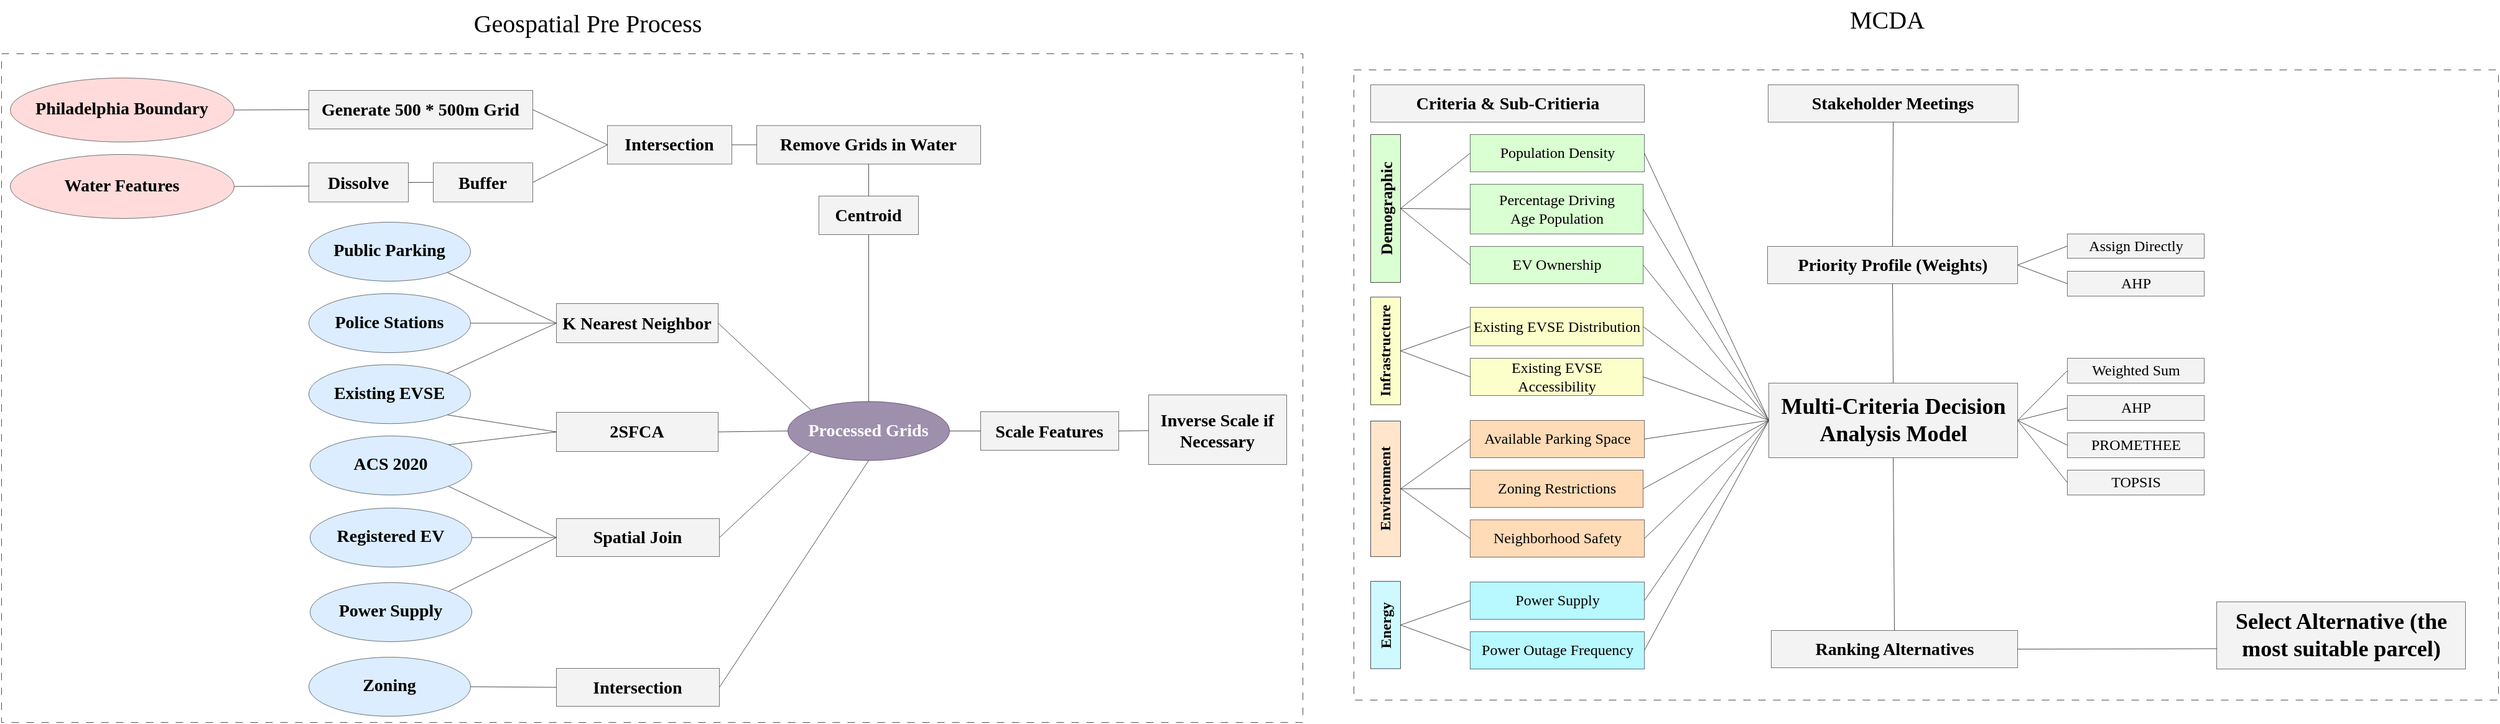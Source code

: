 <mxfile>
    <diagram id="SCJF_fBiNvNs4r8g6Ouh" name="Page-1">
        <mxGraphModel dx="1711" dy="473" grid="0" gridSize="10" guides="1" tooltips="1" connect="1" arrows="1" fold="1" page="1" pageScale="1" pageWidth="1100" pageHeight="850" background="#ffffff" math="0" shadow="0">
            <root>
                <mxCell id="0"/>
                <mxCell id="1" parent="0"/>
                <mxCell id="149" value="" style="rounded=0;whiteSpace=wrap;html=1;strokeColor=#000000;strokeWidth=0.5;fontFamily=Calibri;fontSource=https%3A%2F%2Ffonts.googleapis.com%2Fcss%3Ffamily%3DCalibri;fontSize=12;fontColor=#000000;fillColor=none;opacity=70;dashed=1;dashPattern=12 12;" parent="1" vertex="1">
                    <mxGeometry x="151" y="112" width="920" height="507" as="geometry"/>
                </mxCell>
                <mxCell id="79" value="" style="rounded=0;whiteSpace=wrap;html=1;strokeColor=#000000;strokeWidth=0.5;fontFamily=Calibri;fontSource=https%3A%2F%2Ffonts.googleapis.com%2Fcss%3Ffamily%3DCalibri;fontSize=12;fontColor=#000000;fillColor=none;opacity=70;dashed=1;dashPattern=12 12;" parent="1" vertex="1">
                    <mxGeometry x="-936" y="99" width="1046" height="538" as="geometry"/>
                </mxCell>
                <mxCell id="45" style="edgeStyle=none;html=1;exitX=1;exitY=0.5;exitDx=0;exitDy=0;entryX=0;entryY=0.5;entryDx=0;entryDy=0;strokeColor=#4D4D4D;strokeWidth=0.5;fontFamily=Calibri;fontSource=https%3A%2F%2Ffonts.googleapis.com%2Fcss%3Ffamily%3DCalibri;fontSize=12;fontColor=#000000;endArrow=none;endFill=0;" parent="1" source="2" target="35" edge="1">
                    <mxGeometry relative="1" as="geometry"/>
                </mxCell>
                <mxCell id="2" value="&lt;font color=&quot;#000000&quot;&gt;Population Density&lt;/font&gt;" style="rounded=0;whiteSpace=wrap;html=1;fillColor=#caffbf;strokeColor=#36393d;strokeWidth=0.5;opacity=70;fontFamily=Calibri;fontSource=https%3A%2F%2Ffonts.googleapis.com%2Fcss%3Ffamily%3DCalibri;" parent="1" vertex="1">
                    <mxGeometry x="244.5" y="164" width="140" height="30" as="geometry"/>
                </mxCell>
                <mxCell id="51" style="edgeStyle=none;html=1;exitX=1;exitY=0.5;exitDx=0;exitDy=0;entryX=0;entryY=0.5;entryDx=0;entryDy=0;strokeColor=#4D4D4D;strokeWidth=0.5;fontFamily=Calibri;fontSource=https%3A%2F%2Ffonts.googleapis.com%2Fcss%3Ffamily%3DCalibri;fontSize=12;fontColor=#000000;endArrow=none;endFill=0;" parent="1" source="8" target="35" edge="1">
                    <mxGeometry relative="1" as="geometry"/>
                </mxCell>
                <mxCell id="8" value="&lt;font color=&quot;#000000&quot;&gt;Available Parking Space&lt;/font&gt;" style="rounded=0;whiteSpace=wrap;html=1;fillColor=#FFCC99;strokeColor=#36393d;fontFamily=Calibri;fontSource=https%3A%2F%2Ffonts.googleapis.com%2Fcss%3Ffamily%3DCalibri;opacity=70;strokeWidth=0.5;" parent="1" vertex="1">
                    <mxGeometry x="244.5" y="394" width="140" height="30" as="geometry"/>
                </mxCell>
                <mxCell id="49" style="edgeStyle=none;html=1;exitX=1;exitY=0.5;exitDx=0;exitDy=0;entryX=0;entryY=0.5;entryDx=0;entryDy=0;strokeColor=#4D4D4D;strokeWidth=0.5;fontFamily=Calibri;fontSource=https%3A%2F%2Ffonts.googleapis.com%2Fcss%3Ffamily%3DCalibri;fontSize=12;fontColor=#000000;endArrow=none;endFill=0;" parent="1" source="9" target="35" edge="1">
                    <mxGeometry relative="1" as="geometry"/>
                </mxCell>
                <mxCell id="9" value="&lt;font color=&quot;#000000&quot;&gt;Existing EVSE Distribution&lt;/font&gt;" style="rounded=0;whiteSpace=wrap;html=1;fillColor=#fdffb6;strokeColor=#36393d;fontFamily=Calibri;opacity=70;fontSource=https%3A%2F%2Ffonts.googleapis.com%2Fcss%3Ffamily%3DCalibri;strokeWidth=0.5;" parent="1" vertex="1">
                    <mxGeometry x="244.5" y="303" width="139" height="31" as="geometry"/>
                </mxCell>
                <mxCell id="56" style="edgeStyle=none;html=1;exitX=1;exitY=0.5;exitDx=0;exitDy=0;entryX=0;entryY=0.5;entryDx=0;entryDy=0;strokeColor=#4D4D4D;strokeWidth=0.5;fontFamily=Calibri;fontSource=https%3A%2F%2Ffonts.googleapis.com%2Fcss%3Ffamily%3DCalibri;fontSize=12;fontColor=#000000;endArrow=none;endFill=0;" parent="1" source="10" target="35" edge="1">
                    <mxGeometry relative="1" as="geometry"/>
                </mxCell>
                <mxCell id="10" value="&lt;font color=&quot;#000000&quot;&gt;Power Supply&lt;/font&gt;" style="rounded=0;whiteSpace=wrap;html=1;fillColor=#9bf6ff;strokeColor=#36393d;opacity=70;strokeWidth=0.5;fontFamily=Calibri;fontSource=https%3A%2F%2Ffonts.googleapis.com%2Fcss%3Ffamily%3DCalibri;" parent="1" vertex="1">
                    <mxGeometry x="244.5" y="524" width="140" height="30" as="geometry"/>
                </mxCell>
                <mxCell id="26" style="edgeStyle=none;html=1;exitX=0;exitY=0.5;exitDx=0;exitDy=0;strokeColor=#4D4D4D;strokeWidth=0.5;fontFamily=Calibri;fontSource=https%3A%2F%2Ffonts.googleapis.com%2Fcss%3Ffamily%3DCalibri;fontSize=12;fontColor=#000000;endArrow=none;endFill=0;entryX=0.5;entryY=1;entryDx=0;entryDy=0;" parent="1" source="11" target="21" edge="1">
                    <mxGeometry relative="1" as="geometry">
                        <mxPoint x="188.937" y="224.143" as="targetPoint"/>
                    </mxGeometry>
                </mxCell>
                <mxCell id="46" style="edgeStyle=none;html=1;exitX=1;exitY=0.5;exitDx=0;exitDy=0;strokeColor=#4D4D4D;strokeWidth=0.5;fontFamily=Calibri;fontSource=https%3A%2F%2Ffonts.googleapis.com%2Fcss%3Ffamily%3DCalibri;fontSize=12;fontColor=#000000;endArrow=none;endFill=0;" parent="1" source="11" edge="1">
                    <mxGeometry relative="1" as="geometry">
                        <mxPoint x="484.371" y="393.538" as="targetPoint"/>
                    </mxGeometry>
                </mxCell>
                <mxCell id="11" value="&lt;font color=&quot;#000000&quot;&gt;Percentage Driving&lt;br&gt;Age Population&lt;br&gt;&lt;/font&gt;" style="rounded=0;whiteSpace=wrap;html=1;fillColor=#caffbf;strokeColor=#36393d;fontFamily=Calibri;fontSource=https%3A%2F%2Ffonts.googleapis.com%2Fcss%3Ffamily%3DCalibri;opacity=70;strokeWidth=0.5;" parent="1" vertex="1">
                    <mxGeometry x="244.5" y="204" width="139" height="40" as="geometry"/>
                </mxCell>
                <mxCell id="29" style="edgeStyle=none;html=1;exitX=0;exitY=0.5;exitDx=0;exitDy=0;entryX=0.5;entryY=1;entryDx=0;entryDy=0;strokeColor=#4D4D4D;strokeWidth=0.5;fontFamily=Calibri;fontSource=https%3A%2F%2Ffonts.googleapis.com%2Fcss%3Ffamily%3DCalibri;fontSize=12;fontColor=#000000;endArrow=none;endFill=0;" parent="1" source="12" target="22" edge="1">
                    <mxGeometry relative="1" as="geometry"/>
                </mxCell>
                <mxCell id="50" style="edgeStyle=none;html=1;exitX=1;exitY=0.5;exitDx=0;exitDy=0;strokeColor=#4D4D4D;strokeWidth=0.5;fontFamily=Calibri;fontSource=https%3A%2F%2Ffonts.googleapis.com%2Fcss%3Ffamily%3DCalibri;fontSize=12;fontColor=#000000;endArrow=none;endFill=0;" parent="1" source="12" edge="1">
                    <mxGeometry relative="1" as="geometry">
                        <mxPoint x="483.981" y="393.682" as="targetPoint"/>
                    </mxGeometry>
                </mxCell>
                <mxCell id="12" value="&lt;font color=&quot;#000000&quot;&gt;Existing EVSE Accessibility&lt;/font&gt;" style="rounded=0;whiteSpace=wrap;html=1;fillColor=#fdffb6;strokeColor=#36393d;opacity=70;fontFamily=Calibri;fontSource=https%3A%2F%2Ffonts.googleapis.com%2Fcss%3Ffamily%3DCalibri;strokeWidth=0.5;" parent="1" vertex="1">
                    <mxGeometry x="244.5" y="344" width="139" height="30" as="geometry"/>
                </mxCell>
                <mxCell id="47" style="edgeStyle=none;html=1;exitX=1;exitY=0.5;exitDx=0;exitDy=0;entryX=0;entryY=0.5;entryDx=0;entryDy=0;strokeColor=#4D4D4D;strokeWidth=0.5;fontFamily=Calibri;fontSource=https%3A%2F%2Ffonts.googleapis.com%2Fcss%3Ffamily%3DCalibri;fontSize=12;fontColor=#000000;endArrow=none;endFill=0;" parent="1" source="13" target="35" edge="1">
                    <mxGeometry relative="1" as="geometry"/>
                </mxCell>
                <mxCell id="13" value="&lt;font color=&quot;#000000&quot;&gt;EV Ownership&lt;/font&gt;" style="rounded=0;whiteSpace=wrap;html=1;fillColor=#caffbf;strokeColor=#36393d;fontFamily=Calibri;opacity=70;strokeWidth=0.5;fontSource=https%3A%2F%2Ffonts.googleapis.com%2Fcss%3Ffamily%3DCalibri;" parent="1" vertex="1">
                    <mxGeometry x="244.5" y="254" width="139" height="30" as="geometry"/>
                </mxCell>
                <mxCell id="31" style="edgeStyle=none;html=1;exitX=0;exitY=0.5;exitDx=0;exitDy=0;strokeColor=#4D4D4D;strokeWidth=0.5;fontFamily=Calibri;fontSource=https%3A%2F%2Ffonts.googleapis.com%2Fcss%3Ffamily%3DCalibri;fontSize=12;fontColor=#000000;endArrow=none;endFill=0;entryX=0.5;entryY=1;entryDx=0;entryDy=0;" parent="1" source="14" target="23" edge="1">
                    <mxGeometry relative="1" as="geometry">
                        <mxPoint x="190.5" y="449" as="targetPoint"/>
                    </mxGeometry>
                </mxCell>
                <mxCell id="53" style="edgeStyle=none;html=1;exitX=1;exitY=0.5;exitDx=0;exitDy=0;entryX=0;entryY=0.5;entryDx=0;entryDy=0;strokeColor=#4D4D4D;strokeWidth=0.5;fontFamily=Calibri;fontSource=https%3A%2F%2Ffonts.googleapis.com%2Fcss%3Ffamily%3DCalibri;fontSize=12;fontColor=#000000;endArrow=none;endFill=0;" parent="1" source="14" target="35" edge="1">
                    <mxGeometry relative="1" as="geometry"/>
                </mxCell>
                <mxCell id="14" value="&lt;font color=&quot;#000000&quot;&gt;Zoning Restrictions&lt;/font&gt;" style="rounded=0;whiteSpace=wrap;html=1;fillColor=#ffcc99;strokeColor=#36393d;opacity=70;fontFamily=Calibri;fontSource=https%3A%2F%2Ffonts.googleapis.com%2Fcss%3Ffamily%3DCalibri;strokeWidth=0.5;" parent="1" vertex="1">
                    <mxGeometry x="244.5" y="434" width="139" height="30" as="geometry"/>
                </mxCell>
                <mxCell id="32" style="edgeStyle=none;html=1;exitX=0;exitY=0.5;exitDx=0;exitDy=0;strokeColor=#4D4D4D;strokeWidth=0.5;fontFamily=Calibri;fontSource=https%3A%2F%2Ffonts.googleapis.com%2Fcss%3Ffamily%3DCalibri;fontSize=12;fontColor=#000000;endArrow=none;endFill=0;" parent="1" source="15" edge="1">
                    <mxGeometry relative="1" as="geometry">
                        <mxPoint x="188.643" y="448.834" as="targetPoint"/>
                    </mxGeometry>
                </mxCell>
                <mxCell id="55" style="edgeStyle=none;html=1;exitX=1;exitY=0.5;exitDx=0;exitDy=0;entryX=0;entryY=0.5;entryDx=0;entryDy=0;strokeColor=#4D4D4D;strokeWidth=0.5;fontFamily=Calibri;fontSource=https%3A%2F%2Ffonts.googleapis.com%2Fcss%3Ffamily%3DCalibri;fontSize=12;fontColor=#000000;endArrow=none;endFill=0;" parent="1" source="15" target="35" edge="1">
                    <mxGeometry relative="1" as="geometry"/>
                </mxCell>
                <mxCell id="15" value="&lt;font color=&quot;#000000&quot;&gt;Neighborhood Safety&lt;/font&gt;" style="rounded=0;whiteSpace=wrap;html=1;fillColor=#ffcc99;strokeColor=#36393d;opacity=70;fontFamily=Calibri;fontSource=https%3A%2F%2Ffonts.googleapis.com%2Fcss%3Ffamily%3DCalibri;strokeWidth=0.5;" parent="1" vertex="1">
                    <mxGeometry x="244.5" y="474" width="140" height="30" as="geometry"/>
                </mxCell>
                <mxCell id="34" style="edgeStyle=none;html=1;exitX=0;exitY=0.5;exitDx=0;exitDy=0;entryX=0.5;entryY=1;entryDx=0;entryDy=0;strokeColor=#4D4D4D;strokeWidth=0.5;fontFamily=Calibri;fontSource=https%3A%2F%2Ffonts.googleapis.com%2Fcss%3Ffamily%3DCalibri;fontSize=12;fontColor=#000000;endArrow=none;endFill=0;" parent="1" source="16" target="24" edge="1">
                    <mxGeometry relative="1" as="geometry"/>
                </mxCell>
                <mxCell id="57" style="edgeStyle=none;html=1;exitX=1;exitY=0.5;exitDx=0;exitDy=0;entryX=0;entryY=0.5;entryDx=0;entryDy=0;strokeColor=#4D4D4D;strokeWidth=0.5;fontFamily=Calibri;fontSource=https%3A%2F%2Ffonts.googleapis.com%2Fcss%3Ffamily%3DCalibri;fontSize=12;fontColor=#000000;endArrow=none;endFill=0;" parent="1" source="16" target="35" edge="1">
                    <mxGeometry relative="1" as="geometry"/>
                </mxCell>
                <mxCell id="16" value="&lt;font color=&quot;#000000&quot;&gt;Power Outage Frequency&lt;/font&gt;" style="rounded=0;whiteSpace=wrap;html=1;fillColor=#9bf6ff;strokeColor=#36393d;opacity=70;strokeWidth=0.5;fontFamily=Calibri;fontSource=https%3A%2F%2Ffonts.googleapis.com%2Fcss%3Ffamily%3DCalibri;" parent="1" vertex="1">
                    <mxGeometry x="244.5" y="564" width="140" height="30" as="geometry"/>
                </mxCell>
                <mxCell id="25" style="edgeStyle=none;html=1;entryX=0;entryY=0.5;entryDx=0;entryDy=0;strokeColor=#4D4D4D;fontFamily=Calibri;fontSource=https%3A%2F%2Ffonts.googleapis.com%2Fcss%3Ffamily%3DCalibri;fontSize=12;fontColor=#000000;endArrow=none;endFill=0;strokeWidth=0.5;exitX=0.5;exitY=1;exitDx=0;exitDy=0;" parent="1" source="21" target="2" edge="1">
                    <mxGeometry relative="1" as="geometry"/>
                </mxCell>
                <mxCell id="27" style="edgeStyle=none;html=1;exitX=0.5;exitY=1;exitDx=0;exitDy=0;entryX=0;entryY=0.5;entryDx=0;entryDy=0;strokeColor=#4D4D4D;strokeWidth=0.5;fontFamily=Calibri;fontSource=https%3A%2F%2Ffonts.googleapis.com%2Fcss%3Ffamily%3DCalibri;fontSize=12;fontColor=#000000;endArrow=none;endFill=0;" parent="1" source="21" target="13" edge="1">
                    <mxGeometry relative="1" as="geometry"/>
                </mxCell>
                <mxCell id="21" value="&lt;h4&gt;Demographic&lt;/h4&gt;" style="rounded=0;whiteSpace=wrap;html=1;strokeColor=#000000;strokeWidth=0.5;fontFamily=Calibri;fontSource=https%3A%2F%2Ffonts.googleapis.com%2Fcss%3Ffamily%3DCalibri;fontColor=#000000;fillColor=#CAFFBF;opacity=70;fontStyle=1;fontSize=13;rotation=-90;" parent="1" vertex="1">
                    <mxGeometry x="117" y="211.5" width="119" height="24" as="geometry"/>
                </mxCell>
                <mxCell id="28" style="edgeStyle=none;html=1;exitX=0.5;exitY=1;exitDx=0;exitDy=0;entryX=0;entryY=0.5;entryDx=0;entryDy=0;strokeColor=#4D4D4D;strokeWidth=0.5;fontFamily=Calibri;fontSource=https%3A%2F%2Ffonts.googleapis.com%2Fcss%3Ffamily%3DCalibri;fontSize=12;fontColor=#000000;endArrow=none;endFill=0;" parent="1" source="22" target="9" edge="1">
                    <mxGeometry relative="1" as="geometry"/>
                </mxCell>
                <mxCell id="22" value="&lt;h4&gt;Infrastructure&lt;/h4&gt;" style="rounded=0;whiteSpace=wrap;html=1;strokeColor=#000000;strokeWidth=0.5;fontFamily=Calibri;fontSource=https%3A%2F%2Ffonts.googleapis.com%2Fcss%3Ffamily%3DCalibri;fontColor=#000000;fillColor=#FDFFB6;opacity=70;fontStyle=1;fontSize=12;rotation=-90;" parent="1" vertex="1">
                    <mxGeometry x="133.19" y="326.07" width="86.63" height="24" as="geometry"/>
                </mxCell>
                <mxCell id="30" style="edgeStyle=none;html=1;exitX=0.5;exitY=1;exitDx=0;exitDy=0;entryX=0;entryY=0.5;entryDx=0;entryDy=0;strokeColor=#4D4D4D;strokeWidth=0.5;fontFamily=Calibri;fontSource=https%3A%2F%2Ffonts.googleapis.com%2Fcss%3Ffamily%3DCalibri;fontSize=12;fontColor=#000000;endArrow=none;endFill=0;" parent="1" source="23" target="8" edge="1">
                    <mxGeometry relative="1" as="geometry"/>
                </mxCell>
                <mxCell id="23" value="&lt;h4&gt;Environment&lt;/h4&gt;" style="rounded=0;whiteSpace=wrap;html=1;strokeColor=#000000;strokeWidth=0.5;fontFamily=Calibri;fontSource=https%3A%2F%2Ffonts.googleapis.com%2Fcss%3Ffamily%3DCalibri;fontColor=#000000;fillColor=#ffdbb7;opacity=70;fontStyle=1;fontSize=12;rotation=-90;" parent="1" vertex="1">
                    <mxGeometry x="121.97" y="437.04" width="109.07" height="24" as="geometry"/>
                </mxCell>
                <mxCell id="33" style="edgeStyle=none;html=1;exitX=0.5;exitY=1;exitDx=0;exitDy=0;entryX=0;entryY=0.5;entryDx=0;entryDy=0;strokeColor=#4D4D4D;strokeWidth=0.5;fontFamily=Calibri;fontSource=https%3A%2F%2Ffonts.googleapis.com%2Fcss%3Ffamily%3DCalibri;fontSize=12;fontColor=#000000;endArrow=none;endFill=0;" parent="1" source="24" target="10" edge="1">
                    <mxGeometry relative="1" as="geometry"/>
                </mxCell>
                <mxCell id="24" value="&lt;h4&gt;Energy&lt;/h4&gt;" style="rounded=0;whiteSpace=wrap;html=1;strokeColor=#000000;strokeWidth=0.5;fontFamily=Calibri;fontSource=https%3A%2F%2Ffonts.googleapis.com%2Fcss%3Ffamily%3DCalibri;fontColor=#000000;fillColor=#b9f8ff;opacity=70;fontStyle=1;fontSize=12;rotation=-90;" parent="1" vertex="1">
                    <mxGeometry x="141.36" y="546.61" width="70.27" height="24" as="geometry"/>
                </mxCell>
                <mxCell id="64" style="edgeStyle=none;html=1;exitX=0.5;exitY=1;exitDx=0;exitDy=0;entryX=0.5;entryY=0;entryDx=0;entryDy=0;strokeColor=#4D4D4D;strokeWidth=0.5;fontFamily=Calibri;fontSource=https%3A%2F%2Ffonts.googleapis.com%2Fcss%3Ffamily%3DCalibri;fontSize=12;fontColor=#000000;endArrow=none;endFill=0;" parent="1" source="35" target="43" edge="1">
                    <mxGeometry relative="1" as="geometry"/>
                </mxCell>
                <mxCell id="67" style="edgeStyle=none;html=1;exitX=1;exitY=0.5;exitDx=0;exitDy=0;entryX=0;entryY=0.5;entryDx=0;entryDy=0;strokeColor=#4D4D4D;strokeWidth=0.5;fontFamily=Calibri;fontSource=https%3A%2F%2Ffonts.googleapis.com%2Fcss%3Ffamily%3DCalibri;fontSize=12;fontColor=#000000;endArrow=none;endFill=0;" parent="1" source="35" target="36" edge="1">
                    <mxGeometry relative="1" as="geometry"/>
                </mxCell>
                <mxCell id="35" value="&lt;h2&gt;&lt;font color=&quot;#000000&quot;&gt;&lt;b&gt;Multi-Criteria Decision Analysis Model&lt;/b&gt;&lt;/font&gt;&lt;/h2&gt;" style="rounded=0;whiteSpace=wrap;html=1;strokeColor=#36393d;strokeWidth=0.5;fontFamily=Calibri;fontSource=https%3A%2F%2Ffonts.googleapis.com%2Fcss%3Ffamily%3DCalibri;fontSize=12;fillColor=#eeeeee;opacity=70;fontStyle=0" parent="1" vertex="1">
                    <mxGeometry x="484.5" y="364" width="200" height="60" as="geometry"/>
                </mxCell>
                <mxCell id="36" value="&lt;font color=&quot;#000000&quot;&gt;Weighted Sum&lt;/font&gt;" style="rounded=0;whiteSpace=wrap;html=1;strokeColor=#36393d;strokeWidth=0.5;fontFamily=Calibri;fontSource=https%3A%2F%2Ffonts.googleapis.com%2Fcss%3Ffamily%3DCalibri;fontSize=12;fillColor=#eeeeee;opacity=70;" parent="1" vertex="1">
                    <mxGeometry x="724.5" y="344" width="110" height="20" as="geometry"/>
                </mxCell>
                <mxCell id="68" style="edgeStyle=none;html=1;exitX=0;exitY=0.5;exitDx=0;exitDy=0;entryX=1;entryY=0.5;entryDx=0;entryDy=0;strokeColor=#4D4D4D;strokeWidth=0.5;fontFamily=Calibri;fontSource=https%3A%2F%2Ffonts.googleapis.com%2Fcss%3Ffamily%3DCalibri;fontSize=12;fontColor=#000000;endArrow=none;endFill=0;" parent="1" source="37" target="35" edge="1">
                    <mxGeometry relative="1" as="geometry"/>
                </mxCell>
                <mxCell id="37" value="&lt;font color=&quot;#000000&quot;&gt;AHP&lt;/font&gt;" style="rounded=0;whiteSpace=wrap;html=1;strokeColor=#36393d;strokeWidth=0.5;fontFamily=Calibri;fontSource=https%3A%2F%2Ffonts.googleapis.com%2Fcss%3Ffamily%3DCalibri;fontSize=12;fillColor=#eeeeee;opacity=70;" parent="1" vertex="1">
                    <mxGeometry x="724.5" y="374" width="110" height="20" as="geometry"/>
                </mxCell>
                <mxCell id="69" style="edgeStyle=none;html=1;exitX=0;exitY=0.5;exitDx=0;exitDy=0;entryX=1;entryY=0.5;entryDx=0;entryDy=0;strokeColor=#4D4D4D;strokeWidth=0.5;fontFamily=Calibri;fontSource=https%3A%2F%2Ffonts.googleapis.com%2Fcss%3Ffamily%3DCalibri;fontSize=12;fontColor=#000000;endArrow=none;endFill=0;" parent="1" source="38" target="35" edge="1">
                    <mxGeometry relative="1" as="geometry"/>
                </mxCell>
                <mxCell id="38" value="&lt;font color=&quot;#000000&quot;&gt;PROMETHEE&lt;/font&gt;" style="rounded=0;whiteSpace=wrap;html=1;strokeColor=#36393d;strokeWidth=0.5;fontFamily=Calibri;fontSource=https%3A%2F%2Ffonts.googleapis.com%2Fcss%3Ffamily%3DCalibri;fontSize=12;fillColor=#eeeeee;opacity=70;" parent="1" vertex="1">
                    <mxGeometry x="724.5" y="404" width="110" height="20" as="geometry"/>
                </mxCell>
                <mxCell id="71" style="edgeStyle=none;html=1;exitX=0;exitY=0.5;exitDx=0;exitDy=0;entryX=1;entryY=0.5;entryDx=0;entryDy=0;strokeColor=#4D4D4D;strokeWidth=0.5;fontFamily=Calibri;fontSource=https%3A%2F%2Ffonts.googleapis.com%2Fcss%3Ffamily%3DCalibri;fontSize=12;fontColor=#000000;endArrow=none;endFill=0;" parent="1" source="39" target="35" edge="1">
                    <mxGeometry relative="1" as="geometry"/>
                </mxCell>
                <mxCell id="39" value="&lt;font color=&quot;#000000&quot;&gt;TOPSIS&lt;/font&gt;" style="rounded=0;whiteSpace=wrap;html=1;strokeColor=#36393d;strokeWidth=0.5;fontFamily=Calibri;fontSource=https%3A%2F%2Ffonts.googleapis.com%2Fcss%3Ffamily%3DCalibri;fontSize=12;fillColor=#eeeeee;opacity=70;" parent="1" vertex="1">
                    <mxGeometry x="724.5" y="434" width="110" height="20" as="geometry"/>
                </mxCell>
                <mxCell id="63" style="edgeStyle=none;html=1;exitX=0.5;exitY=1;exitDx=0;exitDy=0;entryX=0.5;entryY=0;entryDx=0;entryDy=0;strokeColor=#4D4D4D;strokeWidth=0.5;fontFamily=Calibri;fontSource=https%3A%2F%2Ffonts.googleapis.com%2Fcss%3Ffamily%3DCalibri;fontSize=12;fontColor=#000000;endArrow=none;endFill=0;" parent="1" source="40" target="35" edge="1">
                    <mxGeometry relative="1" as="geometry"/>
                </mxCell>
                <mxCell id="65" style="edgeStyle=none;html=1;exitX=1;exitY=0.5;exitDx=0;exitDy=0;entryX=0;entryY=0.5;entryDx=0;entryDy=0;strokeColor=#4D4D4D;strokeWidth=0.5;fontFamily=Calibri;fontSource=https%3A%2F%2Ffonts.googleapis.com%2Fcss%3Ffamily%3DCalibri;fontSize=12;fontColor=#000000;endArrow=none;endFill=0;" parent="1" source="40" target="41" edge="1">
                    <mxGeometry relative="1" as="geometry"/>
                </mxCell>
                <mxCell id="66" style="edgeStyle=none;html=1;exitX=1;exitY=0.5;exitDx=0;exitDy=0;entryX=0;entryY=0.5;entryDx=0;entryDy=0;strokeColor=#4D4D4D;strokeWidth=0.5;fontFamily=Calibri;fontSource=https%3A%2F%2Ffonts.googleapis.com%2Fcss%3Ffamily%3DCalibri;fontSize=12;fontColor=#000000;endArrow=none;endFill=0;" parent="1" source="40" target="42" edge="1">
                    <mxGeometry relative="1" as="geometry"/>
                </mxCell>
                <mxCell id="40" value="&lt;h3&gt;&lt;font color=&quot;#000000&quot;&gt;Priority Profile (Weights)&lt;/font&gt;&lt;/h3&gt;" style="rounded=0;whiteSpace=wrap;html=1;strokeColor=#36393d;strokeWidth=0.5;fontFamily=Calibri;fontSource=https%3A%2F%2Ffonts.googleapis.com%2Fcss%3Ffamily%3DCalibri;fontSize=12;fillColor=#eeeeee;opacity=70;" parent="1" vertex="1">
                    <mxGeometry x="483.5" y="254" width="201" height="30" as="geometry"/>
                </mxCell>
                <mxCell id="41" value="&lt;font color=&quot;#000000&quot;&gt;Assign Directly&lt;/font&gt;" style="rounded=0;whiteSpace=wrap;html=1;strokeColor=#36393d;strokeWidth=0.5;fontFamily=Calibri;fontSource=https%3A%2F%2Ffonts.googleapis.com%2Fcss%3Ffamily%3DCalibri;fontSize=12;fillColor=#eeeeee;opacity=70;" parent="1" vertex="1">
                    <mxGeometry x="724.5" y="244" width="110" height="19.5" as="geometry"/>
                </mxCell>
                <mxCell id="42" value="&lt;font color=&quot;#000000&quot;&gt;AHP&lt;/font&gt;" style="rounded=0;whiteSpace=wrap;html=1;strokeColor=#36393d;strokeWidth=0.5;fontFamily=Calibri;fontSource=https%3A%2F%2Ffonts.googleapis.com%2Fcss%3Ffamily%3DCalibri;fontSize=12;fillColor=#eeeeee;opacity=70;" parent="1" vertex="1">
                    <mxGeometry x="724.5" y="274" width="110" height="20" as="geometry"/>
                </mxCell>
                <mxCell id="74" style="edgeStyle=none;html=1;exitX=1;exitY=0.5;exitDx=0;exitDy=0;entryX=0.003;entryY=0.698;entryDx=0;entryDy=0;entryPerimeter=0;strokeColor=#4D4D4D;strokeWidth=0.5;fontFamily=Calibri;fontSource=https%3A%2F%2Ffonts.googleapis.com%2Fcss%3Ffamily%3DCalibri;fontSize=12;fontColor=#000000;endArrow=none;endFill=0;" parent="1" source="43" target="72" edge="1">
                    <mxGeometry relative="1" as="geometry"/>
                </mxCell>
                <mxCell id="43" value="&lt;h3&gt;&lt;font color=&quot;#000000&quot;&gt;Ranking Alternatives&lt;/font&gt;&lt;/h3&gt;" style="rounded=0;whiteSpace=wrap;html=1;strokeColor=#36393d;strokeWidth=0.5;fontFamily=Calibri;fontSource=https%3A%2F%2Ffonts.googleapis.com%2Fcss%3Ffamily%3DCalibri;fontSize=12;fillColor=#eeeeee;opacity=70;" parent="1" vertex="1">
                    <mxGeometry x="486.5" y="563" width="198" height="30" as="geometry"/>
                </mxCell>
                <mxCell id="44" value="&lt;h3&gt;&lt;font color=&quot;#000000&quot;&gt;Criteria &amp;amp; Sub-Critieria&lt;/font&gt;&lt;/h3&gt;" style="rounded=0;whiteSpace=wrap;html=1;strokeColor=#36393d;strokeWidth=0.5;fontFamily=Calibri;fontSource=https%3A%2F%2Ffonts.googleapis.com%2Fcss%3Ffamily%3DCalibri;fontSize=12;fillColor=#eeeeee;opacity=70;" parent="1" vertex="1">
                    <mxGeometry x="164.5" y="124" width="220" height="30" as="geometry"/>
                </mxCell>
                <mxCell id="59" style="edgeStyle=none;html=1;exitX=0.5;exitY=1;exitDx=0;exitDy=0;entryX=0.5;entryY=0;entryDx=0;entryDy=0;strokeColor=#4D4D4D;strokeWidth=0.5;fontFamily=Calibri;fontSource=https%3A%2F%2Ffonts.googleapis.com%2Fcss%3Ffamily%3DCalibri;fontSize=12;fontColor=#000000;endArrow=none;endFill=0;" parent="1" source="58" target="40" edge="1">
                    <mxGeometry relative="1" as="geometry"/>
                </mxCell>
                <mxCell id="58" value="&lt;h3&gt;&lt;font color=&quot;#000000&quot;&gt;Stakeholder Meetings&lt;/font&gt;&lt;/h3&gt;" style="rounded=0;whiteSpace=wrap;html=1;strokeColor=#36393d;strokeWidth=0.5;fontFamily=Calibri;fontSource=https%3A%2F%2Ffonts.googleapis.com%2Fcss%3Ffamily%3DCalibri;fontSize=12;fillColor=#eeeeee;opacity=70;" parent="1" vertex="1">
                    <mxGeometry x="484" y="124" width="201" height="30" as="geometry"/>
                </mxCell>
                <mxCell id="72" value="&lt;h2&gt;&lt;font color=&quot;#000000&quot;&gt;Select Alternative (the most suitable parcel)&lt;/font&gt;&lt;/h2&gt;" style="rounded=0;whiteSpace=wrap;html=1;strokeColor=#36393d;strokeWidth=0.5;fontFamily=Calibri;fontSource=https%3A%2F%2Ffonts.googleapis.com%2Fcss%3Ffamily%3DCalibri;fontSize=12;fillColor=#eeeeee;opacity=70;fontStyle=0" parent="1" vertex="1">
                    <mxGeometry x="844.5" y="540" width="200" height="54" as="geometry"/>
                </mxCell>
                <mxCell id="102" style="edgeStyle=none;html=1;exitX=1;exitY=0.5;exitDx=0;exitDy=0;strokeColor=#4D4D4D;strokeWidth=0.5;fontFamily=Calibri;fontSource=https%3A%2F%2Ffonts.googleapis.com%2Fcss%3Ffamily%3DCalibri;fontSize=14;fontColor=#000000;endArrow=none;endFill=0;entryX=0;entryY=0.5;entryDx=0;entryDy=0;" parent="1" source="78" target="99" edge="1">
                    <mxGeometry relative="1" as="geometry">
                        <mxPoint x="-449" y="168.5" as="targetPoint"/>
                    </mxGeometry>
                </mxCell>
                <mxCell id="78" value="&lt;h3&gt;&lt;font color=&quot;#000000&quot;&gt;Generate 500 * 500m Grid&lt;/font&gt;&lt;/h3&gt;" style="rounded=0;whiteSpace=wrap;html=1;strokeColor=#36393d;strokeWidth=0.5;fontFamily=Calibri;fontSource=https%3A%2F%2Ffonts.googleapis.com%2Fcss%3Ffamily%3DCalibri;fontSize=12;fillColor=#eeeeee;opacity=70;" parent="1" vertex="1">
                    <mxGeometry x="-689" y="128.5" width="180" height="31" as="geometry"/>
                </mxCell>
                <mxCell id="80" value="MCDA" style="text;html=1;strokeColor=none;fillColor=none;align=center;verticalAlign=middle;whiteSpace=wrap;rounded=0;dashed=1;dashPattern=12 12;strokeWidth=0.5;fontFamily=Calibri;fontSource=https%3A%2F%2Ffonts.googleapis.com%2Fcss%3Ffamily%3DCalibri;fontSize=20;fontColor=#000000;opacity=70;" parent="1" vertex="1">
                    <mxGeometry x="550" y="56" width="60" height="30" as="geometry"/>
                </mxCell>
                <mxCell id="94" style="edgeStyle=none;html=1;exitX=1;exitY=0.5;exitDx=0;exitDy=0;entryX=0;entryY=0.5;entryDx=0;entryDy=0;strokeColor=#4D4D4D;strokeWidth=0.5;fontFamily=Calibri;fontSource=https%3A%2F%2Ffonts.googleapis.com%2Fcss%3Ffamily%3DCalibri;fontSize=14;fontColor=#000000;endArrow=none;endFill=0;" parent="1" source="83" target="78" edge="1">
                    <mxGeometry relative="1" as="geometry"/>
                </mxCell>
                <mxCell id="83" value="&lt;h3 style=&quot;font-size: 14px;&quot;&gt;&lt;font color=&quot;#000000&quot;&gt;&lt;font style=&quot;font-size: 14px;&quot;&gt;Philadelphia&amp;nbsp;&lt;/font&gt;Boundary&lt;/font&gt;&lt;/h3&gt;" style="ellipse;whiteSpace=wrap;html=1;strokeColor=#36393d;strokeWidth=0.5;fontFamily=Calibri;fontSource=https%3A%2F%2Ffonts.googleapis.com%2Fcss%3Ffamily%3DCalibri;fontSize=12;fillColor=#ffcccc;opacity=70;" parent="1" vertex="1">
                    <mxGeometry x="-929" y="118.5" width="180" height="51.5" as="geometry"/>
                </mxCell>
                <mxCell id="97" style="edgeStyle=none;html=1;exitX=1;exitY=0.5;exitDx=0;exitDy=0;entryX=0.007;entryY=0.595;entryDx=0;entryDy=0;strokeColor=#4D4D4D;strokeWidth=0.5;fontFamily=Calibri;fontSource=https%3A%2F%2Ffonts.googleapis.com%2Fcss%3Ffamily%3DCalibri;fontSize=14;fontColor=#000000;endArrow=none;endFill=0;entryPerimeter=0;" parent="1" source="84" edge="1">
                    <mxGeometry relative="1" as="geometry">
                        <mxPoint x="-749" y="203.75" as="sourcePoint"/>
                        <mxPoint x="-688.44" y="205.492" as="targetPoint"/>
                    </mxGeometry>
                </mxCell>
                <mxCell id="84" value="&lt;h3 style=&quot;font-size: 14px;&quot;&gt;&lt;font color=&quot;#000000&quot;&gt;Water Features&lt;/font&gt;&lt;/h3&gt;" style="ellipse;whiteSpace=wrap;html=1;strokeColor=#36393d;strokeWidth=0.5;fontFamily=Calibri;fontSource=https%3A%2F%2Ffonts.googleapis.com%2Fcss%3Ffamily%3DCalibri;fontSize=12;fillColor=#ffcccc;opacity=70;" parent="1" vertex="1">
                    <mxGeometry x="-929" y="180" width="180" height="51.5" as="geometry"/>
                </mxCell>
                <mxCell id="116" style="edgeStyle=none;html=1;exitX=1;exitY=0;exitDx=0;exitDy=0;entryX=0;entryY=0.5;entryDx=0;entryDy=0;strokeColor=#4D4D4D;strokeWidth=0.5;fontFamily=Calibri;fontSource=https%3A%2F%2Ffonts.googleapis.com%2Fcss%3Ffamily%3DCalibri;fontSize=14;fontColor=#000000;endArrow=none;endFill=0;" parent="1" source="85" target="111" edge="1">
                    <mxGeometry relative="1" as="geometry"/>
                </mxCell>
                <mxCell id="129" style="edgeStyle=none;html=1;exitX=1;exitY=1;exitDx=0;exitDy=0;entryX=0;entryY=0.5;entryDx=0;entryDy=0;strokeColor=#4D4D4D;strokeWidth=0.5;fontFamily=Calibri;fontSource=https%3A%2F%2Ffonts.googleapis.com%2Fcss%3Ffamily%3DCalibri;fontSize=14;fontColor=#FFFFFF;endArrow=none;endFill=0;" parent="1" source="85" target="88" edge="1">
                    <mxGeometry relative="1" as="geometry"/>
                </mxCell>
                <mxCell id="85" value="&lt;h3 style=&quot;font-size: 14px;&quot;&gt;&lt;font color=&quot;#000000&quot;&gt;ACS 2020&lt;/font&gt;&lt;/h3&gt;" style="ellipse;whiteSpace=wrap;html=1;strokeWidth=0.5;fontFamily=Calibri;fontSource=https%3A%2F%2Ffonts.googleapis.com%2Fcss%3Ffamily%3DCalibri;fontSize=12;opacity=70;fillColor=#cce5ff;strokeColor=#36393d;" parent="1" vertex="1">
                    <mxGeometry x="-688" y="406.5" width="130" height="47.5" as="geometry"/>
                </mxCell>
                <mxCell id="107" style="edgeStyle=none;html=1;exitX=1;exitY=1;exitDx=0;exitDy=0;entryX=0;entryY=0.5;entryDx=0;entryDy=0;strokeColor=#4D4D4D;strokeWidth=0.5;fontFamily=Calibri;fontSource=https%3A%2F%2Ffonts.googleapis.com%2Fcss%3Ffamily%3DCalibri;fontSize=14;fontColor=#000000;endArrow=none;endFill=0;" parent="1" source="86" target="105" edge="1">
                    <mxGeometry relative="1" as="geometry"/>
                </mxCell>
                <mxCell id="86" value="&lt;h3 style=&quot;font-size: 14px;&quot;&gt;&lt;font color=&quot;#000000&quot;&gt;Public Parking&lt;/font&gt;&lt;/h3&gt;" style="ellipse;whiteSpace=wrap;html=1;strokeWidth=0.5;fontFamily=Calibri;fontSource=https%3A%2F%2Ffonts.googleapis.com%2Fcss%3Ffamily%3DCalibri;fontSize=12;opacity=70;fillColor=#cce5ff;strokeColor=#36393d;" parent="1" vertex="1">
                    <mxGeometry x="-689" y="234.5" width="130" height="47.5" as="geometry"/>
                </mxCell>
                <mxCell id="130" style="edgeStyle=none;html=1;exitX=1;exitY=0.5;exitDx=0;exitDy=0;strokeColor=#4D4D4D;strokeWidth=0.5;fontFamily=Calibri;fontSource=https%3A%2F%2Ffonts.googleapis.com%2Fcss%3Ffamily%3DCalibri;fontSize=14;fontColor=#FFFFFF;endArrow=none;endFill=0;entryX=0;entryY=0.5;entryDx=0;entryDy=0;" parent="1" source="87" target="88" edge="1">
                    <mxGeometry relative="1" as="geometry">
                        <mxPoint x="-489.055" y="488.5" as="targetPoint"/>
                    </mxGeometry>
                </mxCell>
                <mxCell id="87" value="&lt;h3 style=&quot;font-size: 14px;&quot;&gt;&lt;font color=&quot;#000000&quot;&gt;Registered EV&lt;/font&gt;&lt;/h3&gt;" style="ellipse;whiteSpace=wrap;html=1;strokeWidth=0.5;fontFamily=Calibri;fontSource=https%3A%2F%2Ffonts.googleapis.com%2Fcss%3Ffamily%3DCalibri;fontSize=12;opacity=70;fillColor=#cce5ff;strokeColor=#36393d;" parent="1" vertex="1">
                    <mxGeometry x="-688" y="464.5" width="130" height="47.5" as="geometry"/>
                </mxCell>
                <mxCell id="134" style="edgeStyle=none;html=1;exitX=1;exitY=0.5;exitDx=0;exitDy=0;entryX=0;entryY=1;entryDx=0;entryDy=0;strokeColor=#4D4D4D;strokeWidth=0.5;fontFamily=Calibri;fontSource=https%3A%2F%2Ffonts.googleapis.com%2Fcss%3Ffamily%3DCalibri;fontSize=14;fontColor=#FFFFFF;endArrow=none;endFill=0;" parent="1" source="88" target="125" edge="1">
                    <mxGeometry relative="1" as="geometry"/>
                </mxCell>
                <mxCell id="88" value="&lt;h3&gt;&lt;font color=&quot;#000000&quot;&gt;Spatial Join&lt;/font&gt;&lt;/h3&gt;" style="rounded=0;whiteSpace=wrap;html=1;strokeColor=#36393d;strokeWidth=0.5;fontFamily=Calibri;fontSource=https%3A%2F%2Ffonts.googleapis.com%2Fcss%3Ffamily%3DCalibri;fontSize=12;fillColor=#eeeeee;opacity=70;" parent="1" vertex="1">
                    <mxGeometry x="-490" y="473" width="131" height="30.5" as="geometry"/>
                </mxCell>
                <mxCell id="108" style="edgeStyle=none;html=1;exitX=1;exitY=0.5;exitDx=0;exitDy=0;entryX=0;entryY=0.5;entryDx=0;entryDy=0;strokeColor=#4D4D4D;strokeWidth=0.5;fontFamily=Calibri;fontSource=https%3A%2F%2Ffonts.googleapis.com%2Fcss%3Ffamily%3DCalibri;fontSize=14;fontColor=#000000;endArrow=none;endFill=0;" parent="1" source="89" target="105" edge="1">
                    <mxGeometry relative="1" as="geometry"/>
                </mxCell>
                <mxCell id="89" value="&lt;h3 style=&quot;font-size: 14px;&quot;&gt;&lt;font color=&quot;#000000&quot;&gt;Police Stations&lt;/font&gt;&lt;/h3&gt;" style="ellipse;whiteSpace=wrap;html=1;strokeWidth=0.5;fontFamily=Calibri;fontSource=https%3A%2F%2Ffonts.googleapis.com%2Fcss%3Ffamily%3DCalibri;fontSize=12;opacity=70;fillColor=#cce5ff;strokeColor=#36393d;" parent="1" vertex="1">
                    <mxGeometry x="-689" y="292" width="130" height="47.5" as="geometry"/>
                </mxCell>
                <mxCell id="133" style="edgeStyle=none;html=1;exitX=1;exitY=0.5;exitDx=0;exitDy=0;entryX=0;entryY=0.5;entryDx=0;entryDy=0;strokeColor=#4D4D4D;strokeWidth=0.5;fontFamily=Calibri;fontSource=https%3A%2F%2Ffonts.googleapis.com%2Fcss%3Ffamily%3DCalibri;fontSize=14;fontColor=#FFFFFF;endArrow=none;endFill=0;" parent="1" source="90" target="132" edge="1">
                    <mxGeometry relative="1" as="geometry"/>
                </mxCell>
                <mxCell id="90" value="&lt;h3 style=&quot;font-size: 14px;&quot;&gt;&lt;font color=&quot;#000000&quot;&gt;Zoning&lt;/font&gt;&lt;/h3&gt;" style="ellipse;whiteSpace=wrap;html=1;strokeWidth=0.5;fontFamily=Calibri;fontSource=https%3A%2F%2Ffonts.googleapis.com%2Fcss%3Ffamily%3DCalibri;fontSize=12;opacity=70;fillColor=#cce5ff;strokeColor=#36393d;" parent="1" vertex="1">
                    <mxGeometry x="-689" y="584.5" width="130" height="47.5" as="geometry"/>
                </mxCell>
                <mxCell id="98" style="edgeStyle=none;html=1;exitX=1;exitY=0.5;exitDx=0;exitDy=0;entryX=0;entryY=0.5;entryDx=0;entryDy=0;strokeColor=#4D4D4D;strokeWidth=0.5;fontFamily=Calibri;fontSource=https%3A%2F%2Ffonts.googleapis.com%2Fcss%3Ffamily%3DCalibri;fontSize=14;fontColor=#000000;endArrow=none;endFill=0;" parent="1" source="95" target="96" edge="1">
                    <mxGeometry relative="1" as="geometry"/>
                </mxCell>
                <mxCell id="95" value="&lt;h3&gt;&lt;font color=&quot;#000000&quot;&gt;Dissolve&lt;/font&gt;&lt;/h3&gt;" style="rounded=0;whiteSpace=wrap;html=1;strokeColor=#36393d;strokeWidth=0.5;fontFamily=Calibri;fontSource=https%3A%2F%2Ffonts.googleapis.com%2Fcss%3Ffamily%3DCalibri;fontSize=12;fillColor=#eeeeee;opacity=70;" parent="1" vertex="1">
                    <mxGeometry x="-689" y="186.75" width="80" height="31.5" as="geometry"/>
                </mxCell>
                <mxCell id="101" style="edgeStyle=none;html=1;exitX=1;exitY=0.5;exitDx=0;exitDy=0;entryX=0;entryY=0.5;entryDx=0;entryDy=0;strokeColor=#4D4D4D;strokeWidth=0.5;fontFamily=Calibri;fontSource=https%3A%2F%2Ffonts.googleapis.com%2Fcss%3Ffamily%3DCalibri;fontSize=14;fontColor=#000000;endArrow=none;endFill=0;" parent="1" source="96" target="99" edge="1">
                    <mxGeometry relative="1" as="geometry"/>
                </mxCell>
                <mxCell id="96" value="&lt;h3&gt;&lt;font color=&quot;#000000&quot;&gt;Buffer&lt;/font&gt;&lt;/h3&gt;" style="rounded=0;whiteSpace=wrap;html=1;strokeColor=#36393d;strokeWidth=0.5;fontFamily=Calibri;fontSource=https%3A%2F%2Ffonts.googleapis.com%2Fcss%3Ffamily%3DCalibri;fontSize=12;fillColor=#eeeeee;opacity=70;" parent="1" vertex="1">
                    <mxGeometry x="-589" y="186.75" width="80" height="31.5" as="geometry"/>
                </mxCell>
                <mxCell id="104" style="edgeStyle=none;html=1;exitX=1;exitY=0.5;exitDx=0;exitDy=0;entryX=0;entryY=0.5;entryDx=0;entryDy=0;strokeColor=#4D4D4D;strokeWidth=0.5;fontFamily=Calibri;fontSource=https%3A%2F%2Ffonts.googleapis.com%2Fcss%3Ffamily%3DCalibri;fontSize=14;fontColor=#000000;endArrow=none;endFill=0;" parent="1" source="99" target="103" edge="1">
                    <mxGeometry relative="1" as="geometry"/>
                </mxCell>
                <mxCell id="99" value="&lt;h3&gt;&lt;font color=&quot;#000000&quot;&gt;Intersection&lt;/font&gt;&lt;/h3&gt;" style="rounded=0;whiteSpace=wrap;html=1;strokeColor=#36393d;strokeWidth=0.5;fontFamily=Calibri;fontSource=https%3A%2F%2Ffonts.googleapis.com%2Fcss%3Ffamily%3DCalibri;fontSize=12;fillColor=#eeeeee;opacity=70;" parent="1" vertex="1">
                    <mxGeometry x="-449" y="156.75" width="100" height="31" as="geometry"/>
                </mxCell>
                <mxCell id="124" style="edgeStyle=none;html=1;exitX=0.5;exitY=1;exitDx=0;exitDy=0;entryX=0.5;entryY=0;entryDx=0;entryDy=0;strokeColor=#4D4D4D;strokeWidth=0.5;fontFamily=Calibri;fontSource=https%3A%2F%2Ffonts.googleapis.com%2Fcss%3Ffamily%3DCalibri;fontSize=14;fontColor=#000000;endArrow=none;endFill=0;" parent="1" source="103" target="121" edge="1">
                    <mxGeometry relative="1" as="geometry"/>
                </mxCell>
                <mxCell id="103" value="&lt;h3&gt;&lt;font color=&quot;#000000&quot;&gt;Remove Grids in Water&lt;/font&gt;&lt;/h3&gt;" style="rounded=0;whiteSpace=wrap;html=1;strokeColor=#36393d;strokeWidth=0.5;fontFamily=Calibri;fontSource=https%3A%2F%2Ffonts.googleapis.com%2Fcss%3Ffamily%3DCalibri;fontSize=12;fillColor=#eeeeee;opacity=70;" parent="1" vertex="1">
                    <mxGeometry x="-329" y="156.75" width="180" height="31" as="geometry"/>
                </mxCell>
                <mxCell id="126" style="edgeStyle=none;html=1;exitX=1;exitY=0.5;exitDx=0;exitDy=0;entryX=0;entryY=0;entryDx=0;entryDy=0;strokeColor=#4D4D4D;strokeWidth=0.5;fontFamily=Calibri;fontSource=https%3A%2F%2Ffonts.googleapis.com%2Fcss%3Ffamily%3DCalibri;fontSize=14;fontColor=#FFFFFF;endArrow=none;endFill=0;" parent="1" source="105" target="125" edge="1">
                    <mxGeometry relative="1" as="geometry"/>
                </mxCell>
                <mxCell id="105" value="&lt;h3&gt;&lt;font color=&quot;#000000&quot;&gt;K Nearest Neighbor&lt;/font&gt;&lt;/h3&gt;" style="rounded=0;whiteSpace=wrap;html=1;strokeColor=#36393d;strokeWidth=0.5;fontFamily=Calibri;fontSource=https%3A%2F%2Ffonts.googleapis.com%2Fcss%3Ffamily%3DCalibri;fontSize=12;fillColor=#eeeeee;opacity=70;" parent="1" vertex="1">
                    <mxGeometry x="-490" y="300" width="130" height="31.5" as="geometry"/>
                </mxCell>
                <mxCell id="110" style="edgeStyle=none;html=1;exitX=1;exitY=0;exitDx=0;exitDy=0;entryX=0;entryY=0.5;entryDx=0;entryDy=0;strokeColor=#4D4D4D;strokeWidth=0.5;fontFamily=Calibri;fontSource=https%3A%2F%2Ffonts.googleapis.com%2Fcss%3Ffamily%3DCalibri;fontSize=14;fontColor=#000000;endArrow=none;endFill=0;" parent="1" source="106" target="105" edge="1">
                    <mxGeometry relative="1" as="geometry"/>
                </mxCell>
                <mxCell id="115" style="edgeStyle=none;html=1;exitX=1;exitY=1;exitDx=0;exitDy=0;entryX=0;entryY=0.5;entryDx=0;entryDy=0;strokeColor=#4D4D4D;strokeWidth=0.5;fontFamily=Calibri;fontSource=https%3A%2F%2Ffonts.googleapis.com%2Fcss%3Ffamily%3DCalibri;fontSize=14;fontColor=#000000;endArrow=none;endFill=0;" parent="1" source="106" target="111" edge="1">
                    <mxGeometry relative="1" as="geometry"/>
                </mxCell>
                <mxCell id="106" value="&lt;h3 style=&quot;font-size: 14px;&quot;&gt;&lt;font color=&quot;#000000&quot;&gt;Existing EVSE&lt;/font&gt;&lt;/h3&gt;" style="ellipse;whiteSpace=wrap;html=1;strokeWidth=0.5;fontFamily=Calibri;fontSource=https%3A%2F%2Ffonts.googleapis.com%2Fcss%3Ffamily%3DCalibri;fontSize=12;opacity=70;fillColor=#cce5ff;strokeColor=#36393d;" parent="1" vertex="1">
                    <mxGeometry x="-689" y="349.11" width="130" height="47.5" as="geometry"/>
                </mxCell>
                <mxCell id="127" style="edgeStyle=none;html=1;exitX=1;exitY=0.5;exitDx=0;exitDy=0;strokeColor=#4D4D4D;strokeWidth=0.5;fontFamily=Calibri;fontSource=https%3A%2F%2Ffonts.googleapis.com%2Fcss%3Ffamily%3DCalibri;fontSize=14;fontColor=#FFFFFF;endArrow=none;endFill=0;entryX=0;entryY=0.5;entryDx=0;entryDy=0;" parent="1" source="111" target="125" edge="1">
                    <mxGeometry relative="1" as="geometry">
                        <mxPoint x="-315" y="383.5" as="targetPoint"/>
                    </mxGeometry>
                </mxCell>
                <mxCell id="111" value="&lt;h3&gt;&lt;font color=&quot;#000000&quot;&gt;2SFCA&lt;/font&gt;&lt;/h3&gt;" style="rounded=0;whiteSpace=wrap;html=1;strokeColor=#36393d;strokeWidth=0.5;fontFamily=Calibri;fontSource=https%3A%2F%2Ffonts.googleapis.com%2Fcss%3Ffamily%3DCalibri;fontSize=12;fillColor=#eeeeee;opacity=70;" parent="1" vertex="1">
                    <mxGeometry x="-490" y="387.5" width="130" height="31.5" as="geometry"/>
                </mxCell>
                <mxCell id="131" style="edgeStyle=none;html=1;exitX=1;exitY=0;exitDx=0;exitDy=0;entryX=0;entryY=0.5;entryDx=0;entryDy=0;strokeColor=#4D4D4D;strokeWidth=0.5;fontFamily=Calibri;fontSource=https%3A%2F%2Ffonts.googleapis.com%2Fcss%3Ffamily%3DCalibri;fontSize=14;fontColor=#FFFFFF;endArrow=none;endFill=0;" parent="1" source="114" target="88" edge="1">
                    <mxGeometry relative="1" as="geometry"/>
                </mxCell>
                <mxCell id="114" value="&lt;h3 style=&quot;font-size: 14px;&quot;&gt;&lt;font color=&quot;#000000&quot;&gt;Power Supply&lt;/font&gt;&lt;/h3&gt;" style="ellipse;whiteSpace=wrap;html=1;strokeWidth=0.5;fontFamily=Calibri;fontSource=https%3A%2F%2Ffonts.googleapis.com%2Fcss%3Ffamily%3DCalibri;fontSize=12;opacity=70;fillColor=#cce5ff;strokeColor=#36393d;" parent="1" vertex="1">
                    <mxGeometry x="-688" y="524.5" width="130" height="47.5" as="geometry"/>
                </mxCell>
                <mxCell id="128" style="edgeStyle=none;html=1;exitX=0.5;exitY=1;exitDx=0;exitDy=0;entryX=0.5;entryY=0;entryDx=0;entryDy=0;strokeColor=#4D4D4D;strokeWidth=0.5;fontFamily=Calibri;fontSource=https%3A%2F%2Ffonts.googleapis.com%2Fcss%3Ffamily%3DCalibri;fontSize=14;fontColor=#FFFFFF;endArrow=none;endFill=0;" parent="1" source="121" target="125" edge="1">
                    <mxGeometry relative="1" as="geometry"/>
                </mxCell>
                <mxCell id="121" value="&lt;h3&gt;&lt;font color=&quot;#000000&quot;&gt;Centroid&lt;/font&gt;&lt;/h3&gt;" style="rounded=0;whiteSpace=wrap;html=1;strokeColor=#36393d;strokeWidth=0.5;fontFamily=Calibri;fontSource=https%3A%2F%2Ffonts.googleapis.com%2Fcss%3Ffamily%3DCalibri;fontSize=12;fillColor=#eeeeee;opacity=70;" parent="1" vertex="1">
                    <mxGeometry x="-279" y="213.5" width="80" height="31" as="geometry"/>
                </mxCell>
                <mxCell id="138" style="edgeStyle=none;html=1;exitX=1;exitY=0.5;exitDx=0;exitDy=0;entryX=0;entryY=0.5;entryDx=0;entryDy=0;strokeColor=#4D4D4D;strokeWidth=0.5;fontFamily=Calibri;fontSource=https%3A%2F%2Ffonts.googleapis.com%2Fcss%3Ffamily%3DCalibri;fontSize=14;fontColor=#FFFFFF;endArrow=none;endFill=0;" parent="1" source="125" target="136" edge="1">
                    <mxGeometry relative="1" as="geometry"/>
                </mxCell>
                <mxCell id="125" value="&lt;h3 style=&quot;font-size: 14px;&quot;&gt;&lt;font color=&quot;#ffffff&quot;&gt;Processed Grids&lt;/font&gt;&lt;/h3&gt;" style="ellipse;whiteSpace=wrap;html=1;strokeWidth=0.5;fontFamily=Calibri;fontSource=https%3A%2F%2Ffonts.googleapis.com%2Fcss%3Ffamily%3DCalibri;fontSize=12;opacity=70;fillColor=#76608a;fontColor=#ffffff;strokeColor=#432D57;" parent="1" vertex="1">
                    <mxGeometry x="-304" y="378.75" width="130" height="47.5" as="geometry"/>
                </mxCell>
                <mxCell id="135" style="edgeStyle=none;html=1;exitX=1;exitY=0.5;exitDx=0;exitDy=0;entryX=0.5;entryY=1;entryDx=0;entryDy=0;strokeColor=#4D4D4D;strokeWidth=0.5;fontFamily=Calibri;fontSource=https%3A%2F%2Ffonts.googleapis.com%2Fcss%3Ffamily%3DCalibri;fontSize=14;fontColor=#FFFFFF;endArrow=none;endFill=0;" parent="1" source="132" target="125" edge="1">
                    <mxGeometry relative="1" as="geometry"/>
                </mxCell>
                <mxCell id="132" value="&lt;h3&gt;&lt;font color=&quot;#000000&quot;&gt;Intersection&lt;/font&gt;&lt;/h3&gt;" style="rounded=0;whiteSpace=wrap;html=1;strokeColor=#36393d;strokeWidth=0.5;fontFamily=Calibri;fontSource=https%3A%2F%2Ffonts.googleapis.com%2Fcss%3Ffamily%3DCalibri;fontSize=12;fillColor=#eeeeee;opacity=70;" parent="1" vertex="1">
                    <mxGeometry x="-490" y="593.5" width="131" height="30.5" as="geometry"/>
                </mxCell>
                <mxCell id="139" style="edgeStyle=none;html=1;exitX=1;exitY=0.5;exitDx=0;exitDy=0;strokeColor=#4D4D4D;strokeWidth=0.5;fontFamily=Calibri;fontSource=https%3A%2F%2Ffonts.googleapis.com%2Fcss%3Ffamily%3DCalibri;fontSize=14;fontColor=#FFFFFF;endArrow=none;endFill=0;" parent="1" source="136" target="137" edge="1">
                    <mxGeometry relative="1" as="geometry"/>
                </mxCell>
                <mxCell id="136" value="&lt;h3&gt;&lt;font color=&quot;#000000&quot;&gt;Scale Features&lt;/font&gt;&lt;/h3&gt;" style="rounded=0;whiteSpace=wrap;html=1;strokeColor=#36393d;strokeWidth=0.5;fontFamily=Calibri;fontSource=https%3A%2F%2Ffonts.googleapis.com%2Fcss%3Ffamily%3DCalibri;fontSize=12;fillColor=#eeeeee;opacity=70;" parent="1" vertex="1">
                    <mxGeometry x="-149" y="387" width="111" height="31" as="geometry"/>
                </mxCell>
                <mxCell id="137" value="&lt;h3&gt;&lt;font color=&quot;#000000&quot;&gt;Inverse Scale if Necessary&lt;/font&gt;&lt;/h3&gt;" style="rounded=0;whiteSpace=wrap;html=1;strokeColor=#36393d;strokeWidth=0.5;fontFamily=Calibri;fontSource=https%3A%2F%2Ffonts.googleapis.com%2Fcss%3Ffamily%3DCalibri;fontSize=12;fillColor=#eeeeee;opacity=70;" parent="1" vertex="1">
                    <mxGeometry x="-14" y="373.5" width="111" height="56" as="geometry"/>
                </mxCell>
                <mxCell id="150" value="Geospatial Pre Process" style="text;html=1;strokeColor=none;fillColor=none;align=center;verticalAlign=middle;whiteSpace=wrap;rounded=0;dashed=1;dashPattern=12 12;strokeWidth=0.5;fontFamily=Calibri;fontSource=https%3A%2F%2Ffonts.googleapis.com%2Fcss%3Ffamily%3DCalibri;fontSize=20;fontColor=#000000;opacity=70;" parent="1" vertex="1">
                    <mxGeometry x="-600" y="59" width="271" height="30" as="geometry"/>
                </mxCell>
            </root>
        </mxGraphModel>
    </diagram>
</mxfile>